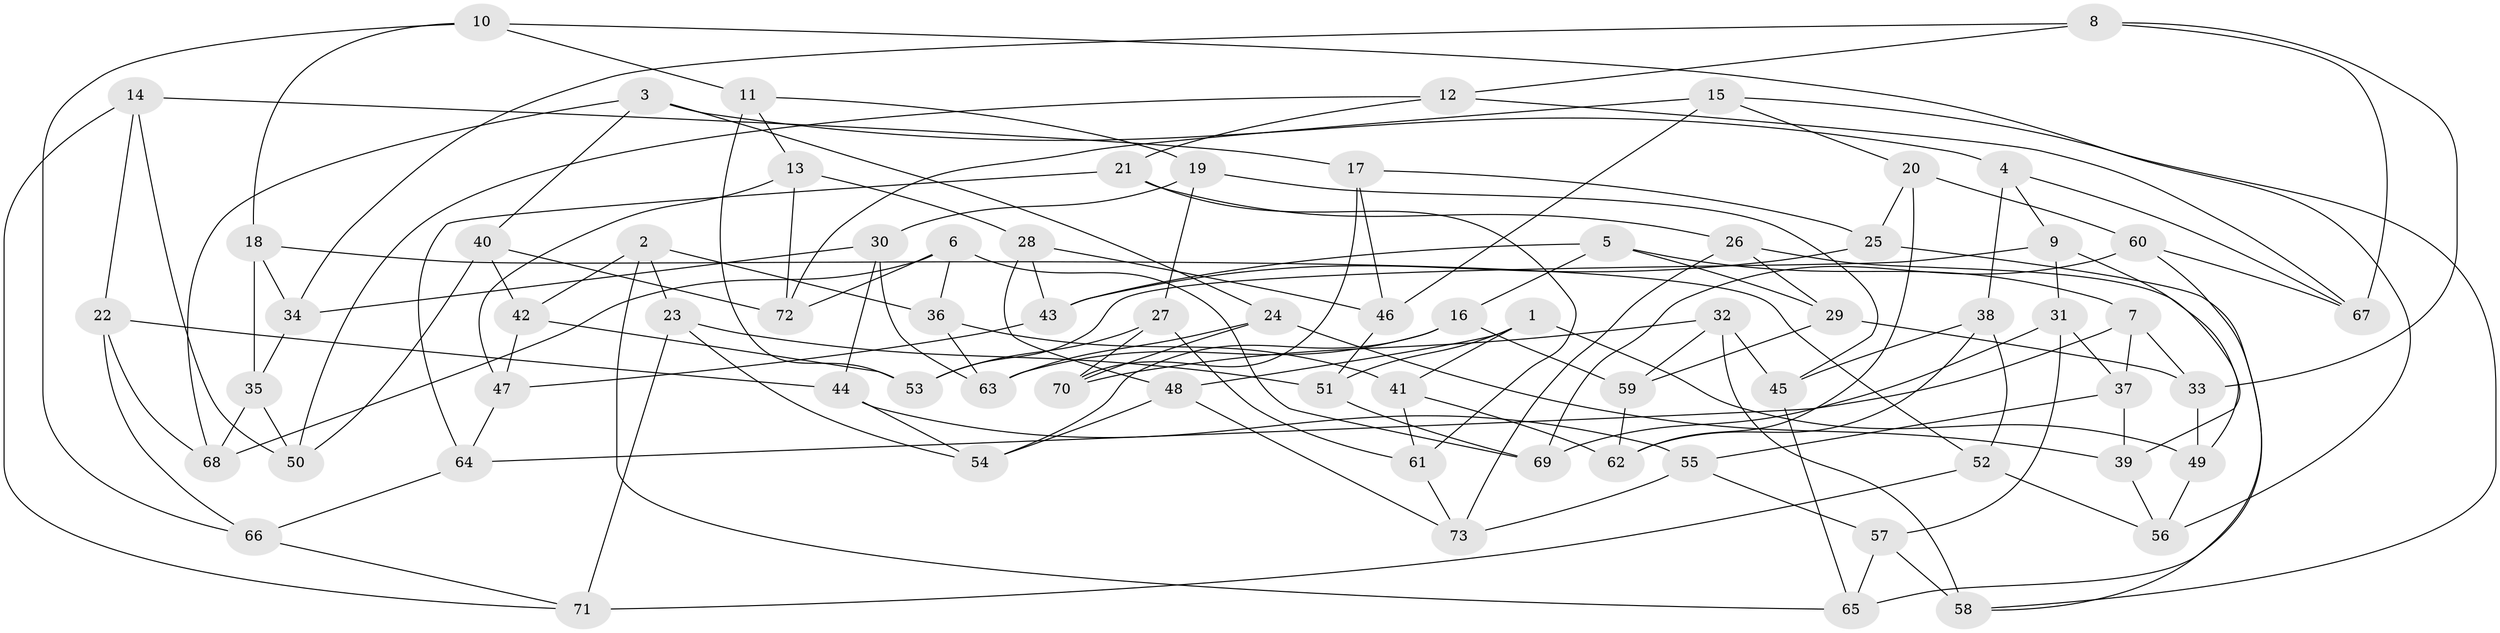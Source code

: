 // Generated by graph-tools (version 1.1) at 2025/11/02/27/25 16:11:48]
// undirected, 73 vertices, 146 edges
graph export_dot {
graph [start="1"]
  node [color=gray90,style=filled];
  1;
  2;
  3;
  4;
  5;
  6;
  7;
  8;
  9;
  10;
  11;
  12;
  13;
  14;
  15;
  16;
  17;
  18;
  19;
  20;
  21;
  22;
  23;
  24;
  25;
  26;
  27;
  28;
  29;
  30;
  31;
  32;
  33;
  34;
  35;
  36;
  37;
  38;
  39;
  40;
  41;
  42;
  43;
  44;
  45;
  46;
  47;
  48;
  49;
  50;
  51;
  52;
  53;
  54;
  55;
  56;
  57;
  58;
  59;
  60;
  61;
  62;
  63;
  64;
  65;
  66;
  67;
  68;
  69;
  70;
  71;
  72;
  73;
  1 -- 41;
  1 -- 49;
  1 -- 48;
  1 -- 51;
  2 -- 23;
  2 -- 42;
  2 -- 36;
  2 -- 65;
  3 -- 4;
  3 -- 68;
  3 -- 24;
  3 -- 40;
  4 -- 9;
  4 -- 67;
  4 -- 38;
  5 -- 7;
  5 -- 16;
  5 -- 29;
  5 -- 43;
  6 -- 36;
  6 -- 68;
  6 -- 69;
  6 -- 72;
  7 -- 33;
  7 -- 64;
  7 -- 37;
  8 -- 34;
  8 -- 33;
  8 -- 67;
  8 -- 12;
  9 -- 39;
  9 -- 31;
  9 -- 53;
  10 -- 18;
  10 -- 11;
  10 -- 56;
  10 -- 66;
  11 -- 13;
  11 -- 19;
  11 -- 53;
  12 -- 67;
  12 -- 50;
  12 -- 21;
  13 -- 47;
  13 -- 72;
  13 -- 28;
  14 -- 71;
  14 -- 22;
  14 -- 17;
  14 -- 50;
  15 -- 58;
  15 -- 72;
  15 -- 20;
  15 -- 46;
  16 -- 59;
  16 -- 54;
  16 -- 63;
  17 -- 70;
  17 -- 46;
  17 -- 25;
  18 -- 52;
  18 -- 35;
  18 -- 34;
  19 -- 27;
  19 -- 30;
  19 -- 45;
  20 -- 60;
  20 -- 62;
  20 -- 25;
  21 -- 64;
  21 -- 61;
  21 -- 26;
  22 -- 68;
  22 -- 66;
  22 -- 44;
  23 -- 51;
  23 -- 71;
  23 -- 54;
  24 -- 39;
  24 -- 70;
  24 -- 63;
  25 -- 58;
  25 -- 43;
  26 -- 29;
  26 -- 49;
  26 -- 73;
  27 -- 70;
  27 -- 61;
  27 -- 53;
  28 -- 48;
  28 -- 46;
  28 -- 43;
  29 -- 59;
  29 -- 33;
  30 -- 44;
  30 -- 34;
  30 -- 63;
  31 -- 57;
  31 -- 69;
  31 -- 37;
  32 -- 59;
  32 -- 45;
  32 -- 58;
  32 -- 70;
  33 -- 49;
  34 -- 35;
  35 -- 68;
  35 -- 50;
  36 -- 41;
  36 -- 63;
  37 -- 55;
  37 -- 39;
  38 -- 45;
  38 -- 52;
  38 -- 62;
  39 -- 56;
  40 -- 72;
  40 -- 50;
  40 -- 42;
  41 -- 61;
  41 -- 62;
  42 -- 47;
  42 -- 53;
  43 -- 47;
  44 -- 55;
  44 -- 54;
  45 -- 65;
  46 -- 51;
  47 -- 64;
  48 -- 54;
  48 -- 73;
  49 -- 56;
  51 -- 69;
  52 -- 56;
  52 -- 71;
  55 -- 73;
  55 -- 57;
  57 -- 65;
  57 -- 58;
  59 -- 62;
  60 -- 67;
  60 -- 65;
  60 -- 69;
  61 -- 73;
  64 -- 66;
  66 -- 71;
}
